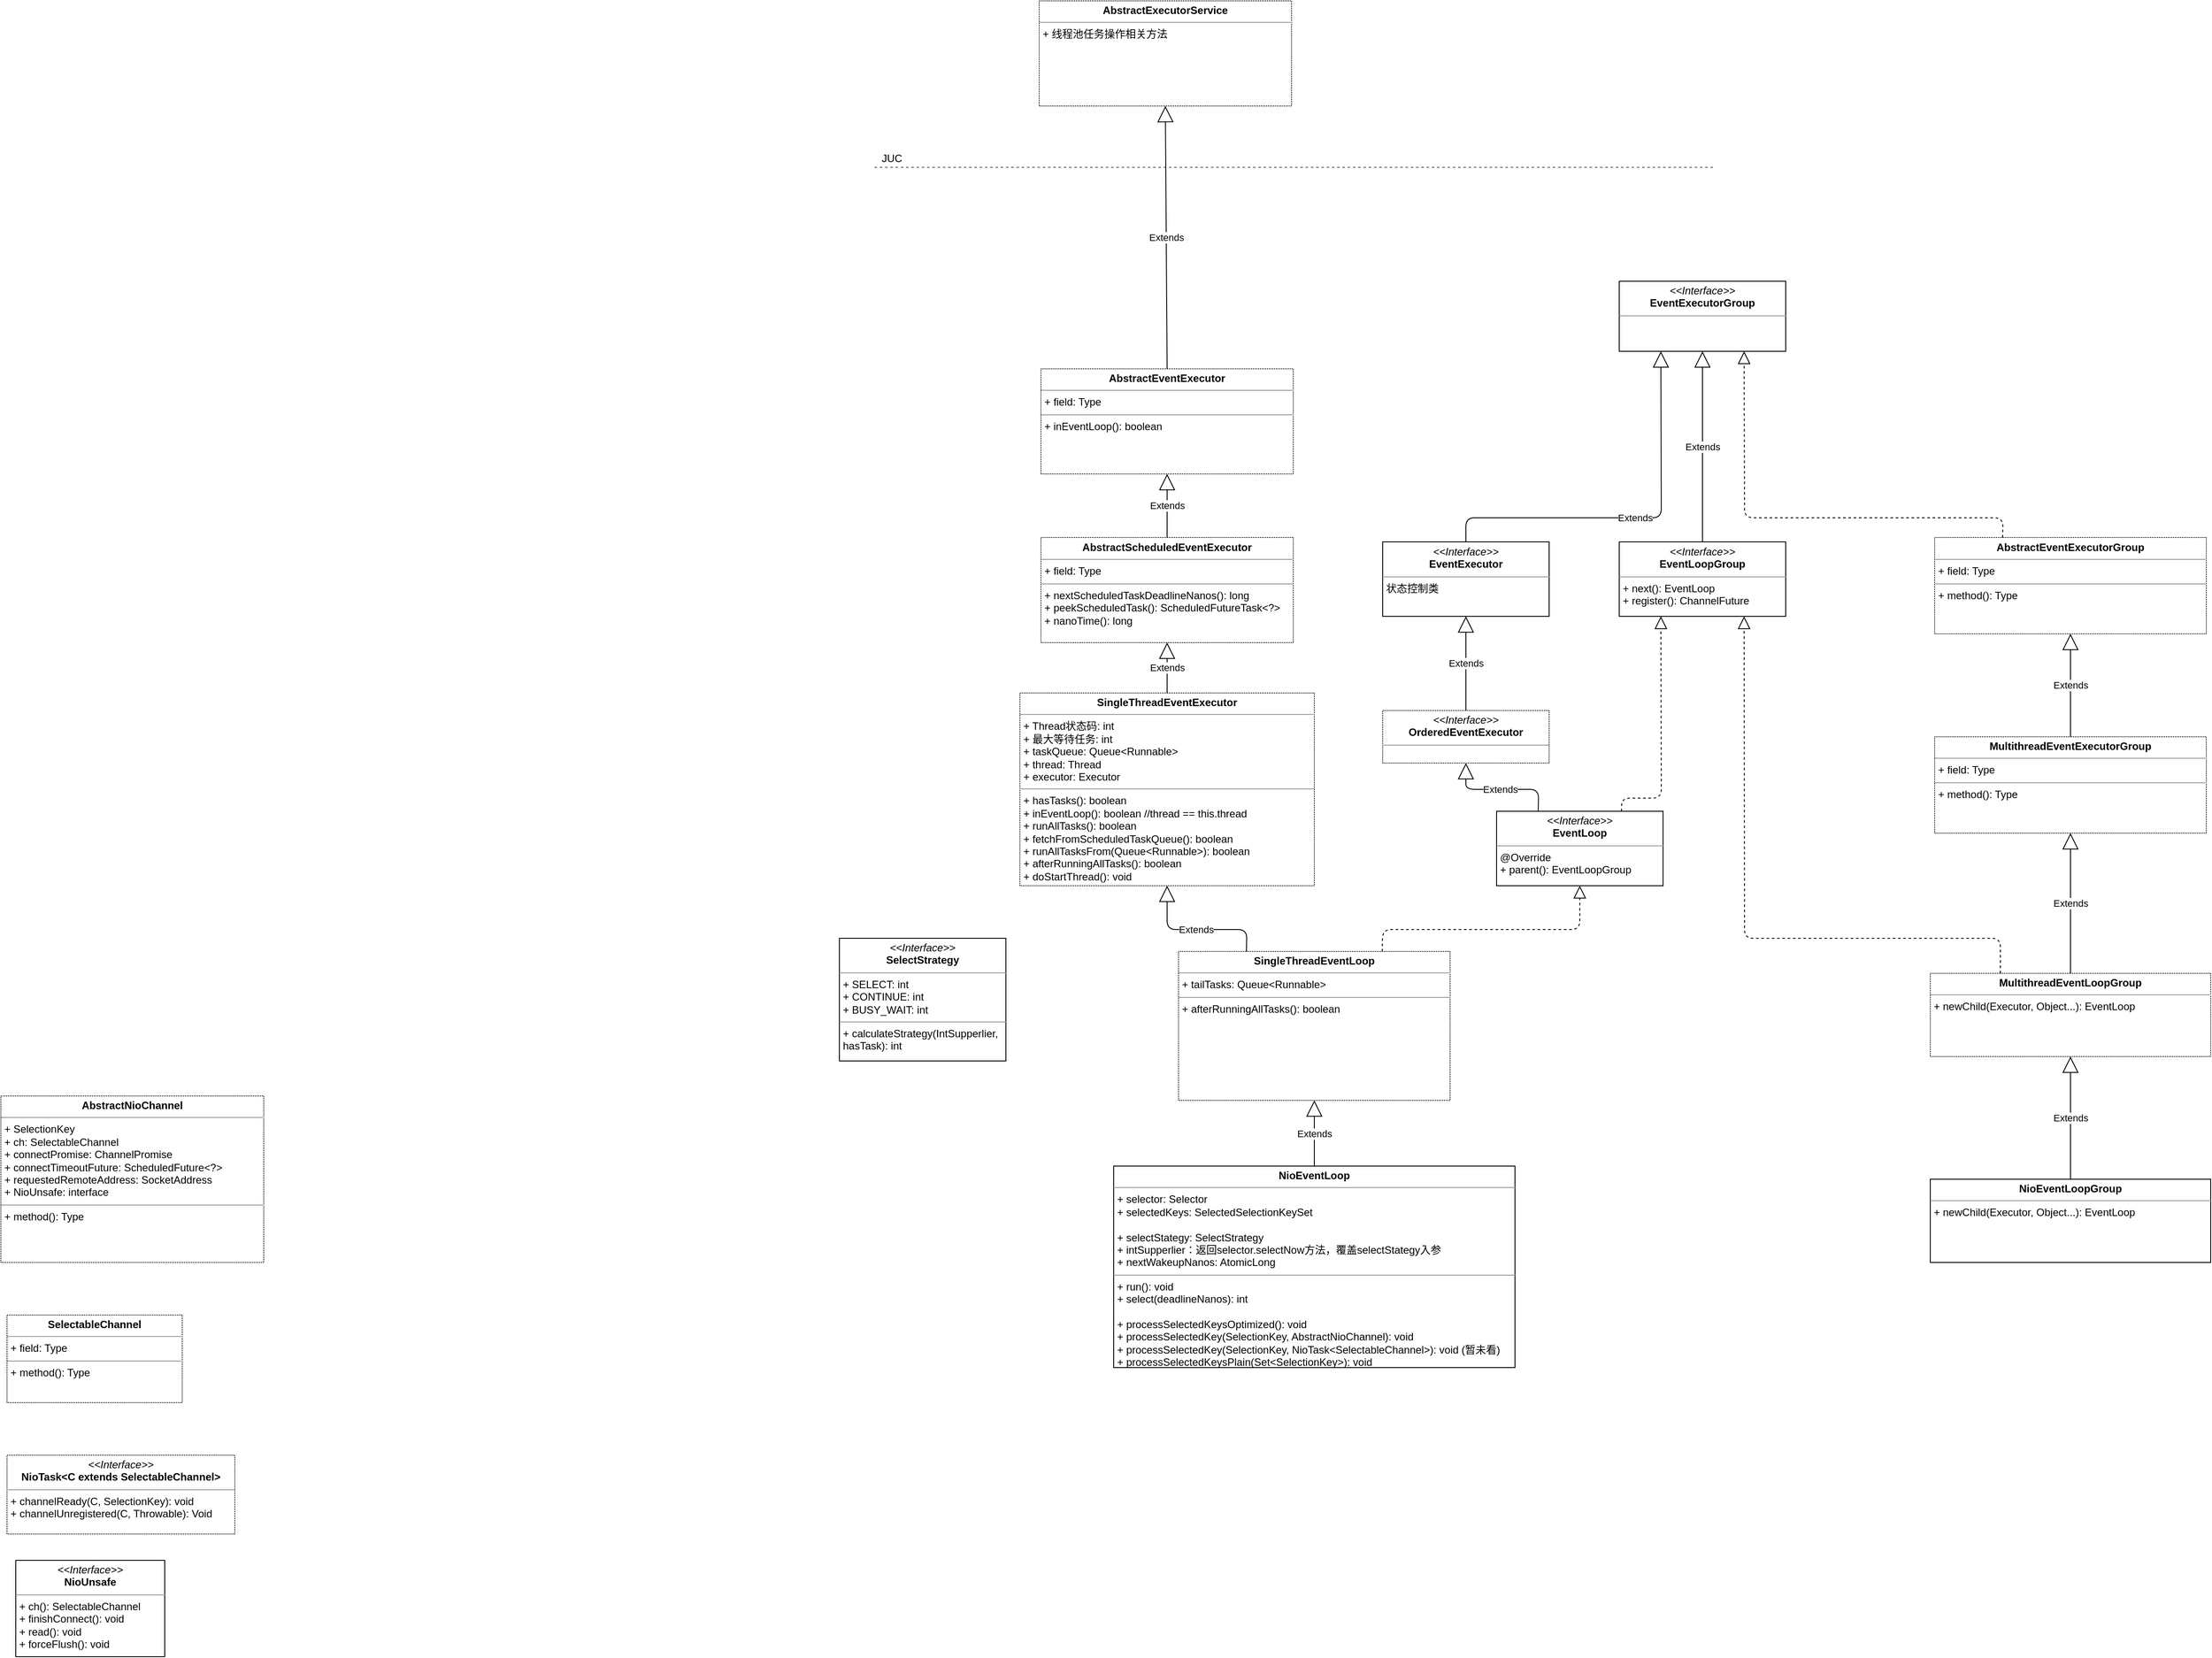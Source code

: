 <mxfile version="14.6.6" type="github" pages="2">
  <diagram id="DDf6Si7hI6gckKC9rxQ4" name="NioEventLoop">
    <mxGraphModel dx="2500" dy="2261" grid="1" gridSize="10" guides="1" tooltips="1" connect="1" arrows="1" fold="1" page="1" pageScale="1" pageWidth="827" pageHeight="1169" math="0" shadow="0">
      <root>
        <mxCell id="0" />
        <mxCell id="1" parent="0" />
        <mxCell id="Be-V4V3GPX-fZBKAhtMd-1" value="&lt;p style=&quot;margin: 0px ; margin-top: 4px ; text-align: center&quot;&gt;&lt;b&gt;SingleThreadEventExecutor&lt;/b&gt;&lt;/p&gt;&lt;hr size=&quot;1&quot;&gt;&lt;p style=&quot;margin: 0px ; margin-left: 4px&quot;&gt;+ Thread状态码: int&lt;/p&gt;&lt;p style=&quot;margin: 0px ; margin-left: 4px&quot;&gt;+ 最大等待任务: int&lt;/p&gt;&lt;p style=&quot;margin: 0px ; margin-left: 4px&quot;&gt;+ taskQueue: Queue&amp;lt;Runnable&amp;gt;&lt;/p&gt;&lt;p style=&quot;margin: 0px ; margin-left: 4px&quot;&gt;+ thread: Thread&lt;/p&gt;&lt;p style=&quot;margin: 0px ; margin-left: 4px&quot;&gt;+ executor: Executor&lt;/p&gt;&lt;hr size=&quot;1&quot;&gt;&lt;p style=&quot;margin: 0px ; margin-left: 4px&quot;&gt;+ hasTasks(): boolean&lt;/p&gt;&lt;p style=&quot;margin: 0px ; margin-left: 4px&quot;&gt;+ inEventLoop(): boolean //thread == this.thread&lt;/p&gt;&lt;p style=&quot;margin: 0px ; margin-left: 4px&quot;&gt;+ runAllTasks(): boolean&lt;/p&gt;&lt;p style=&quot;margin: 0px ; margin-left: 4px&quot;&gt;+ fetchFromScheduledTaskQueue(): boolean&lt;/p&gt;&lt;p style=&quot;margin: 0px ; margin-left: 4px&quot;&gt;+ runAllTasksFrom(Queue&amp;lt;Runnable&amp;gt;): boolean&lt;/p&gt;&lt;p style=&quot;margin: 0px ; margin-left: 4px&quot;&gt;+ afterRunningAllTasks(): boolean&lt;/p&gt;&lt;p style=&quot;margin: 0px ; margin-left: 4px&quot;&gt;+ doStartThread(): void&lt;/p&gt;" style="verticalAlign=top;align=left;overflow=fill;fontSize=12;fontFamily=Helvetica;html=1;dashed=1;dashPattern=1 1;" parent="1" vertex="1">
          <mxGeometry x="336" y="120" width="336" height="220" as="geometry" />
        </mxCell>
        <mxCell id="Zlzf69k-lu1rIVjhK5aO-1" value="&lt;p style=&quot;margin: 0px ; margin-top: 4px ; text-align: center&quot;&gt;&lt;b&gt;SingleThreadEventLoop&lt;/b&gt;&lt;/p&gt;&lt;hr size=&quot;1&quot;&gt;&lt;p style=&quot;margin: 0px ; margin-left: 4px&quot;&gt;+ tailTasks: Queue&amp;lt;Runnable&amp;gt;&lt;/p&gt;&lt;hr size=&quot;1&quot;&gt;&lt;p style=&quot;margin: 0px ; margin-left: 4px&quot;&gt;+ afterRunningAllTasks(): boolean&lt;/p&gt;" style="verticalAlign=top;align=left;overflow=fill;fontSize=12;fontFamily=Helvetica;html=1;dashed=1;dashPattern=1 1;" parent="1" vertex="1">
          <mxGeometry x="517" y="415" width="310" height="170" as="geometry" />
        </mxCell>
        <mxCell id="Zlzf69k-lu1rIVjhK5aO-2" value="&lt;p style=&quot;margin: 0px ; margin-top: 4px ; text-align: center&quot;&gt;&lt;i&gt;&amp;lt;&amp;lt;Interface&amp;gt;&amp;gt;&lt;/i&gt;&lt;br&gt;&lt;b&gt;EventLoop&lt;/b&gt;&lt;/p&gt;&lt;hr size=&quot;1&quot;&gt;&lt;p style=&quot;margin: 0px ; margin-left: 4px&quot;&gt;&lt;/p&gt;&lt;p style=&quot;margin: 0px ; margin-left: 4px&quot;&gt;@Override&lt;/p&gt;&lt;p style=&quot;margin: 0px ; margin-left: 4px&quot;&gt;+ parent(): EventLoopGroup&lt;br&gt;&lt;br&gt;&lt;/p&gt;" style="verticalAlign=top;align=left;overflow=fill;fontSize=12;fontFamily=Helvetica;html=1;" parent="1" vertex="1">
          <mxGeometry x="880" y="255" width="190" height="85" as="geometry" />
        </mxCell>
        <mxCell id="Zlzf69k-lu1rIVjhK5aO-3" value="&lt;p style=&quot;margin: 0px ; margin-top: 4px ; text-align: center&quot;&gt;&lt;i&gt;&amp;lt;&amp;lt;Interface&amp;gt;&amp;gt;&lt;/i&gt;&lt;br&gt;&lt;b&gt;EventLoopGroup&lt;/b&gt;&lt;/p&gt;&lt;hr size=&quot;1&quot;&gt;&lt;p style=&quot;margin: 0px ; margin-left: 4px&quot;&gt;&lt;/p&gt;&lt;p style=&quot;margin: 0px ; margin-left: 4px&quot;&gt;&lt;span&gt;+ next(): EventLoop&lt;/span&gt;&lt;br&gt;&lt;/p&gt;&lt;p style=&quot;margin: 0px ; margin-left: 4px&quot;&gt;&lt;span&gt;+ register(): ChannelFuture&lt;/span&gt;&lt;/p&gt;&lt;p style=&quot;margin: 0px ; margin-left: 4px&quot;&gt;&lt;br&gt;&lt;/p&gt;" style="verticalAlign=top;align=left;overflow=fill;fontSize=12;fontFamily=Helvetica;html=1;" parent="1" vertex="1">
          <mxGeometry x="1020" y="-52.5" width="190" height="85" as="geometry" />
        </mxCell>
        <mxCell id="Zlzf69k-lu1rIVjhK5aO-4" value="&lt;p style=&quot;margin: 0px ; margin-top: 4px ; text-align: center&quot;&gt;&lt;i&gt;&amp;lt;&amp;lt;Interface&amp;gt;&amp;gt;&lt;/i&gt;&lt;br&gt;&lt;b&gt;EventExecutor&lt;/b&gt;&lt;/p&gt;&lt;hr size=&quot;1&quot;&gt;&lt;p style=&quot;margin: 0px ; margin-left: 4px&quot;&gt;&lt;/p&gt;&lt;p style=&quot;margin: 0px ; margin-left: 4px&quot;&gt;状态控制类&lt;/p&gt;&lt;p style=&quot;margin: 0px ; margin-left: 4px&quot;&gt;&lt;br&gt;&lt;/p&gt;" style="verticalAlign=top;align=left;overflow=fill;fontSize=12;fontFamily=Helvetica;html=1;" parent="1" vertex="1">
          <mxGeometry x="750" y="-52.5" width="190" height="85" as="geometry" />
        </mxCell>
        <mxCell id="Zlzf69k-lu1rIVjhK5aO-5" value="Extends" style="endArrow=block;endSize=16;endFill=0;html=1;entryX=0.5;entryY=1;entryDx=0;entryDy=0;exitX=0.25;exitY=0;exitDx=0;exitDy=0;" parent="1" source="Zlzf69k-lu1rIVjhK5aO-1" target="Be-V4V3GPX-fZBKAhtMd-1" edge="1">
          <mxGeometry width="160" relative="1" as="geometry">
            <mxPoint x="672" y="410" as="sourcePoint" />
            <mxPoint x="780" y="210" as="targetPoint" />
            <Array as="points">
              <mxPoint x="595" y="390" />
              <mxPoint x="504" y="390" />
            </Array>
          </mxGeometry>
        </mxCell>
        <mxCell id="Zlzf69k-lu1rIVjhK5aO-6" value="" style="endArrow=block;dashed=1;endFill=0;endSize=12;html=1;exitX=0.75;exitY=0;exitDx=0;exitDy=0;entryX=0.5;entryY=1;entryDx=0;entryDy=0;" parent="1" source="Zlzf69k-lu1rIVjhK5aO-1" target="Zlzf69k-lu1rIVjhK5aO-2" edge="1">
          <mxGeometry width="160" relative="1" as="geometry">
            <mxPoint x="770" y="320" as="sourcePoint" />
            <mxPoint x="930" y="320" as="targetPoint" />
            <Array as="points">
              <mxPoint x="750" y="390" />
              <mxPoint x="975" y="390" />
            </Array>
          </mxGeometry>
        </mxCell>
        <mxCell id="Zlzf69k-lu1rIVjhK5aO-8" value="&lt;p style=&quot;margin: 0px ; margin-top: 4px ; text-align: center&quot;&gt;&lt;b&gt;NioEventLoop&lt;/b&gt;&lt;/p&gt;&lt;hr size=&quot;1&quot;&gt;&lt;p style=&quot;margin: 0px ; margin-left: 4px&quot;&gt;+ selector: Selector&lt;/p&gt;&lt;p style=&quot;margin: 0px ; margin-left: 4px&quot;&gt;+ selectedKeys: SelectedSelectionKeySet&lt;/p&gt;&lt;p style=&quot;margin: 0px ; margin-left: 4px&quot;&gt;&lt;br&gt;&lt;/p&gt;&lt;p style=&quot;margin: 0px ; margin-left: 4px&quot;&gt;+ selectStategy: SelectStrategy&lt;/p&gt;&lt;p style=&quot;margin: 0px ; margin-left: 4px&quot;&gt;+ intSupperlier：返回selector.selectNow方法，覆盖selectStategy入参&lt;/p&gt;&lt;p style=&quot;margin: 0px ; margin-left: 4px&quot;&gt;+ nextWakeupNanos: AtomicLong&lt;/p&gt;&lt;hr size=&quot;1&quot;&gt;&lt;p style=&quot;margin: 0px ; margin-left: 4px&quot;&gt;+ run(): void&lt;/p&gt;&lt;p style=&quot;margin: 0px ; margin-left: 4px&quot;&gt;+ select(deadlineNanos): int&lt;/p&gt;&lt;p style=&quot;margin: 0px ; margin-left: 4px&quot;&gt;&lt;br&gt;&lt;/p&gt;&lt;p style=&quot;margin: 0px ; margin-left: 4px&quot;&gt;+ processSelectedKeysOptimized(): void&lt;/p&gt;&lt;p style=&quot;margin: 0px ; margin-left: 4px&quot;&gt;+ processSelectedKey(SelectionKey, AbstractNioChannel): void&lt;/p&gt;&lt;p style=&quot;margin: 0px ; margin-left: 4px&quot;&gt;+ processSelectedKey(SelectionKey, NioTask&amp;lt;SelectableChannel&amp;gt;): void (暂未看)&lt;/p&gt;&lt;p style=&quot;margin: 0px ; margin-left: 4px&quot;&gt;+ processSelectedKeysPlain(Set&amp;lt;SelectionKey&amp;gt;): void&lt;/p&gt;" style="verticalAlign=top;align=left;overflow=fill;fontSize=12;fontFamily=Helvetica;html=1;" parent="1" vertex="1">
          <mxGeometry x="443" y="660" width="458" height="230" as="geometry" />
        </mxCell>
        <mxCell id="Zlzf69k-lu1rIVjhK5aO-9" value="Extends" style="endArrow=block;endSize=16;endFill=0;html=1;exitX=0.5;exitY=0;exitDx=0;exitDy=0;entryX=0.5;entryY=1;entryDx=0;entryDy=0;" parent="1" source="Zlzf69k-lu1rIVjhK5aO-8" target="Zlzf69k-lu1rIVjhK5aO-1" edge="1">
          <mxGeometry width="160" relative="1" as="geometry">
            <mxPoint x="500" y="610" as="sourcePoint" />
            <mxPoint x="660" y="610" as="targetPoint" />
          </mxGeometry>
        </mxCell>
        <mxCell id="Zlzf69k-lu1rIVjhK5aO-10" value="&lt;p style=&quot;margin: 0px ; margin-top: 4px ; text-align: center&quot;&gt;&lt;i&gt;&amp;lt;&amp;lt;Interface&amp;gt;&amp;gt;&lt;/i&gt;&lt;br&gt;&lt;b&gt;SelectStrategy&lt;/b&gt;&lt;/p&gt;&lt;hr size=&quot;1&quot;&gt;&lt;p style=&quot;margin: 0px ; margin-left: 4px&quot;&gt;+ SELECT: int&lt;br&gt;+ CONTINUE: int&lt;/p&gt;&lt;p style=&quot;margin: 0px ; margin-left: 4px&quot;&gt;+ BUSY_WAIT: int&lt;/p&gt;&lt;hr size=&quot;1&quot;&gt;&lt;p style=&quot;margin: 0px ; margin-left: 4px&quot;&gt;+ calculateStrategy(IntSupperlier,&lt;/p&gt;&lt;p style=&quot;margin: 0px ; margin-left: 4px&quot;&gt;hasTask): int&lt;br&gt;&lt;/p&gt;" style="verticalAlign=top;align=left;overflow=fill;fontSize=12;fontFamily=Helvetica;html=1;" parent="1" vertex="1">
          <mxGeometry x="130" y="400" width="190" height="140" as="geometry" />
        </mxCell>
        <mxCell id="Zlzf69k-lu1rIVjhK5aO-11" value="&lt;p style=&quot;margin: 0px ; margin-top: 4px ; text-align: center&quot;&gt;&lt;b&gt;AbstractScheduledEventExecutor&lt;/b&gt;&lt;/p&gt;&lt;hr size=&quot;1&quot;&gt;&lt;p style=&quot;margin: 0px ; margin-left: 4px&quot;&gt;+ field: Type&lt;/p&gt;&lt;hr size=&quot;1&quot;&gt;&lt;p style=&quot;margin: 0px ; margin-left: 4px&quot;&gt;+ nextScheduledTaskDeadlineNanos(): long&lt;/p&gt;&lt;p style=&quot;margin: 0px ; margin-left: 4px&quot;&gt;+ peekScheduledTask(): ScheduledFutureTask&amp;lt;?&amp;gt;&lt;/p&gt;&lt;p style=&quot;margin: 0px ; margin-left: 4px&quot;&gt;+ nanoTime(): long&lt;/p&gt;&lt;p style=&quot;margin: 0px ; margin-left: 4px&quot;&gt;&lt;br&gt;&lt;/p&gt;" style="verticalAlign=top;align=left;overflow=fill;fontSize=12;fontFamily=Helvetica;html=1;dashed=1;dashPattern=1 1;" parent="1" vertex="1">
          <mxGeometry x="360" y="-57.5" width="288" height="120" as="geometry" />
        </mxCell>
        <mxCell id="Zlzf69k-lu1rIVjhK5aO-13" value="&lt;p style=&quot;margin: 0px ; margin-top: 4px ; text-align: center&quot;&gt;&lt;b&gt;AbstractEventExecutor&lt;/b&gt;&lt;/p&gt;&lt;hr size=&quot;1&quot;&gt;&lt;p style=&quot;margin: 0px ; margin-left: 4px&quot;&gt;+ field: Type&lt;/p&gt;&lt;hr size=&quot;1&quot;&gt;&lt;p style=&quot;margin: 0px ; margin-left: 4px&quot;&gt;+ inEventLoop(): boolean&lt;/p&gt;" style="verticalAlign=top;align=left;overflow=fill;fontSize=12;fontFamily=Helvetica;html=1;dashed=1;dashPattern=1 1;" parent="1" vertex="1">
          <mxGeometry x="360" y="-250" width="288" height="120" as="geometry" />
        </mxCell>
        <mxCell id="Zlzf69k-lu1rIVjhK5aO-14" value="&lt;p style=&quot;margin: 0px ; margin-top: 4px ; text-align: center&quot;&gt;&lt;i&gt;&amp;lt;&amp;lt;Interface&amp;gt;&amp;gt;&lt;/i&gt;&lt;br&gt;&lt;b&gt;EventExecutorGroup&lt;/b&gt;&lt;/p&gt;&lt;hr size=&quot;1&quot;&gt;&lt;p style=&quot;margin: 0px ; margin-left: 4px&quot;&gt;&lt;br&gt;&lt;/p&gt;" style="verticalAlign=top;align=left;overflow=fill;fontSize=12;fontFamily=Helvetica;html=1;" parent="1" vertex="1">
          <mxGeometry x="1020" y="-350" width="190" height="80" as="geometry" />
        </mxCell>
        <mxCell id="Zlzf69k-lu1rIVjhK5aO-15" value="&lt;p style=&quot;margin: 0px ; margin-top: 4px ; text-align: center&quot;&gt;&lt;b&gt;AbstractExecutorService&lt;/b&gt;&lt;/p&gt;&lt;hr size=&quot;1&quot;&gt;&lt;p style=&quot;margin: 0px ; margin-left: 4px&quot;&gt;+ 线程池任务操作相关方法&lt;/p&gt;" style="verticalAlign=top;align=left;overflow=fill;fontSize=12;fontFamily=Helvetica;html=1;dashed=1;dashPattern=1 1;" parent="1" vertex="1">
          <mxGeometry x="358" y="-670" width="288" height="120" as="geometry" />
        </mxCell>
        <mxCell id="Zlzf69k-lu1rIVjhK5aO-16" value="" style="endArrow=none;dashed=1;html=1;fillColor=#f5f5f5;strokeColor=#666666;" parent="1" edge="1">
          <mxGeometry width="50" height="50" relative="1" as="geometry">
            <mxPoint x="170" y="-480" as="sourcePoint" />
            <mxPoint x="1130" y="-480" as="targetPoint" />
          </mxGeometry>
        </mxCell>
        <mxCell id="Zlzf69k-lu1rIVjhK5aO-17" value="JUC" style="text;html=1;strokeColor=none;fillColor=none;align=center;verticalAlign=middle;whiteSpace=wrap;rounded=0;" parent="1" vertex="1">
          <mxGeometry x="170" y="-500" width="40" height="20" as="geometry" />
        </mxCell>
        <mxCell id="Zlzf69k-lu1rIVjhK5aO-19" value="Extends" style="endArrow=block;endSize=16;endFill=0;html=1;exitX=0.5;exitY=0;exitDx=0;exitDy=0;entryX=0.5;entryY=1;entryDx=0;entryDy=0;" parent="1" source="Zlzf69k-lu1rIVjhK5aO-13" target="Zlzf69k-lu1rIVjhK5aO-15" edge="1">
          <mxGeometry width="160" relative="1" as="geometry">
            <mxPoint x="470" y="-460" as="sourcePoint" />
            <mxPoint x="630" y="-460" as="targetPoint" />
          </mxGeometry>
        </mxCell>
        <mxCell id="Zlzf69k-lu1rIVjhK5aO-20" value="Extends" style="endArrow=block;endSize=16;endFill=0;html=1;exitX=0.5;exitY=0;exitDx=0;exitDy=0;entryX=0.5;entryY=1;entryDx=0;entryDy=0;" parent="1" source="Be-V4V3GPX-fZBKAhtMd-1" target="Zlzf69k-lu1rIVjhK5aO-11" edge="1">
          <mxGeometry width="160" relative="1" as="geometry">
            <mxPoint x="512" y="410" as="sourcePoint" />
            <mxPoint x="512" y="320" as="targetPoint" />
          </mxGeometry>
        </mxCell>
        <mxCell id="Zlzf69k-lu1rIVjhK5aO-21" value="Extends" style="endArrow=block;endSize=16;endFill=0;html=1;exitX=0.5;exitY=0;exitDx=0;exitDy=0;entryX=0.5;entryY=1;entryDx=0;entryDy=0;" parent="1" source="Zlzf69k-lu1rIVjhK5aO-11" target="Zlzf69k-lu1rIVjhK5aO-13" edge="1">
          <mxGeometry width="160" relative="1" as="geometry">
            <mxPoint x="522" y="420" as="sourcePoint" />
            <mxPoint x="522" y="330" as="targetPoint" />
          </mxGeometry>
        </mxCell>
        <mxCell id="3vGNYZLkO1yV4LC2Xz1X-1" value="&lt;p style=&quot;margin: 0px ; margin-top: 4px ; text-align: center&quot;&gt;&lt;b&gt;AbstractNioChannel&lt;/b&gt;&lt;/p&gt;&lt;hr size=&quot;1&quot;&gt;&lt;p style=&quot;margin: 0px ; margin-left: 4px&quot;&gt;+ SelectionKey&lt;/p&gt;&lt;p style=&quot;margin: 0px ; margin-left: 4px&quot;&gt;+ ch: SelectableChannel&lt;/p&gt;&lt;p style=&quot;margin: 0px ; margin-left: 4px&quot;&gt;+ connectPromise: ChannelPromise&lt;/p&gt;&lt;p style=&quot;margin: 0px ; margin-left: 4px&quot;&gt;+ connectTimeoutFuture: ScheduledFuture&amp;lt;?&amp;gt;&lt;/p&gt;&lt;p style=&quot;margin: 0px ; margin-left: 4px&quot;&gt;+ requestedRemoteAddress: SocketAddress&lt;/p&gt;&lt;p style=&quot;margin: 0px ; margin-left: 4px&quot;&gt;+ NioUnsafe: interface&lt;/p&gt;&lt;hr size=&quot;1&quot;&gt;&lt;p style=&quot;margin: 0px ; margin-left: 4px&quot;&gt;+ method(): Type&lt;/p&gt;" style="verticalAlign=top;align=left;overflow=fill;fontSize=12;fontFamily=Helvetica;html=1;dashed=1;dashPattern=1 1;" parent="1" vertex="1">
          <mxGeometry x="-827" y="580" width="300" height="190" as="geometry" />
        </mxCell>
        <mxCell id="mLZd_gFcnLGiPh0xzBFw-1" value="&lt;p style=&quot;margin: 0px ; margin-top: 4px ; text-align: center&quot;&gt;&lt;i&gt;&amp;lt;&amp;lt;Interface&amp;gt;&amp;gt;&lt;/i&gt;&lt;br&gt;&lt;b&gt;NioUnsafe&lt;/b&gt;&lt;/p&gt;&lt;hr size=&quot;1&quot;&gt;&lt;p style=&quot;margin: 0px ; margin-left: 4px&quot;&gt;+ ch(): SelectableChannel&lt;br&gt;+ finishConnect(): void&lt;/p&gt;&lt;p style=&quot;margin: 0px ; margin-left: 4px&quot;&gt;+ read(): void&lt;/p&gt;&lt;p style=&quot;margin: 0px ; margin-left: 4px&quot;&gt;+ forceFlush(): void&lt;/p&gt;" style="verticalAlign=top;align=left;overflow=fill;fontSize=12;fontFamily=Helvetica;html=1;" parent="1" vertex="1">
          <mxGeometry x="-810" y="1110" width="170" height="110" as="geometry" />
        </mxCell>
        <mxCell id="JGBUPyrE6SJgA9BxXM_N-1" value="&lt;p style=&quot;margin: 0px ; margin-top: 4px ; text-align: center&quot;&gt;&lt;b&gt;SelectableChannel&lt;/b&gt;&lt;/p&gt;&lt;hr size=&quot;1&quot;&gt;&lt;p style=&quot;margin: 0px ; margin-left: 4px&quot;&gt;+ field: Type&lt;/p&gt;&lt;hr size=&quot;1&quot;&gt;&lt;p style=&quot;margin: 0px ; margin-left: 4px&quot;&gt;+ method(): Type&lt;/p&gt;" style="verticalAlign=top;align=left;overflow=fill;fontSize=12;fontFamily=Helvetica;html=1;dashed=1;dashPattern=1 1;" parent="1" vertex="1">
          <mxGeometry x="-820" y="830" width="200" height="100" as="geometry" />
        </mxCell>
        <mxCell id="JGBUPyrE6SJgA9BxXM_N-2" value="&lt;p style=&quot;margin: 0px ; margin-top: 4px ; text-align: center&quot;&gt;&lt;i&gt;&amp;lt;&amp;lt;Interface&amp;gt;&amp;gt;&lt;/i&gt;&lt;br&gt;&lt;b&gt;NioTask&amp;lt;C extends SelectableChannel&amp;gt;&lt;/b&gt;&lt;/p&gt;&lt;hr size=&quot;1&quot;&gt;&lt;p style=&quot;margin: 0px ; margin-left: 4px&quot;&gt;+ channelReady(C, SelectionKey): void&lt;br&gt;+ channelUnregistered(C, Throwable): Void&lt;/p&gt;" style="verticalAlign=top;align=left;overflow=fill;fontSize=12;fontFamily=Helvetica;html=1;dashed=1;dashPattern=1 1;" parent="1" vertex="1">
          <mxGeometry x="-820" y="990" width="260" height="90" as="geometry" />
        </mxCell>
        <mxCell id="XdHo_JYSF3nscPaMC1JQ-1" value="&lt;p style=&quot;margin: 0px ; margin-top: 4px ; text-align: center&quot;&gt;&lt;b&gt;NioEventLoopGroup&lt;/b&gt;&lt;/p&gt;&lt;hr size=&quot;1&quot;&gt;&lt;p style=&quot;margin: 0px ; margin-left: 4px&quot;&gt;+ newChild(Executor, Object...): EventLoop&lt;/p&gt;" style="verticalAlign=top;align=left;overflow=fill;fontSize=12;fontFamily=Helvetica;html=1;" vertex="1" parent="1">
          <mxGeometry x="1375" y="675" width="320" height="95" as="geometry" />
        </mxCell>
        <mxCell id="XdHo_JYSF3nscPaMC1JQ-2" value="&lt;p style=&quot;margin: 0px ; margin-top: 4px ; text-align: center&quot;&gt;&lt;b&gt;MultithreadEventLoopGroup&lt;/b&gt;&lt;/p&gt;&lt;hr size=&quot;1&quot;&gt;&lt;p style=&quot;margin: 0px ; margin-left: 4px&quot;&gt;+ newChild(Executor, Object...): EventLoop&lt;/p&gt;" style="verticalAlign=top;align=left;overflow=fill;fontSize=12;fontFamily=Helvetica;html=1;dashed=1;dashPattern=1 1;" vertex="1" parent="1">
          <mxGeometry x="1375" y="440" width="320" height="95" as="geometry" />
        </mxCell>
        <mxCell id="XdHo_JYSF3nscPaMC1JQ-4" value="&lt;p style=&quot;margin: 0px ; margin-top: 4px ; text-align: center&quot;&gt;&lt;b&gt;MultithreadEventExecutorGroup&lt;/b&gt;&lt;/p&gt;&lt;hr size=&quot;1&quot;&gt;&lt;p style=&quot;margin: 0px ; margin-left: 4px&quot;&gt;+ field: Type&lt;/p&gt;&lt;hr size=&quot;1&quot;&gt;&lt;p style=&quot;margin: 0px ; margin-left: 4px&quot;&gt;+ method(): Type&lt;/p&gt;" style="verticalAlign=top;align=left;overflow=fill;fontSize=12;fontFamily=Helvetica;html=1;dashed=1;dashPattern=1 1;" vertex="1" parent="1">
          <mxGeometry x="1380" y="170" width="310" height="110" as="geometry" />
        </mxCell>
        <mxCell id="XdHo_JYSF3nscPaMC1JQ-5" value="Extends" style="endArrow=block;endSize=16;endFill=0;html=1;exitX=0.5;exitY=0;exitDx=0;exitDy=0;entryX=0.5;entryY=1;entryDx=0;entryDy=0;" edge="1" parent="1" source="XdHo_JYSF3nscPaMC1JQ-2" target="XdHo_JYSF3nscPaMC1JQ-4">
          <mxGeometry width="160" relative="1" as="geometry">
            <mxPoint x="1230" y="150" as="sourcePoint" />
            <mxPoint x="1390" y="150" as="targetPoint" />
          </mxGeometry>
        </mxCell>
        <mxCell id="XdHo_JYSF3nscPaMC1JQ-6" value="&lt;p style=&quot;margin: 0px ; margin-top: 4px ; text-align: center&quot;&gt;&lt;b&gt;AbstractEventExecutorGroup&lt;/b&gt;&lt;/p&gt;&lt;hr size=&quot;1&quot;&gt;&lt;p style=&quot;margin: 0px ; margin-left: 4px&quot;&gt;+ field: Type&lt;/p&gt;&lt;hr size=&quot;1&quot;&gt;&lt;p style=&quot;margin: 0px ; margin-left: 4px&quot;&gt;+ method(): Type&lt;/p&gt;" style="verticalAlign=top;align=left;overflow=fill;fontSize=12;fontFamily=Helvetica;html=1;dashed=1;dashPattern=1 1;" vertex="1" parent="1">
          <mxGeometry x="1380" y="-57.5" width="310" height="110" as="geometry" />
        </mxCell>
        <mxCell id="XdHo_JYSF3nscPaMC1JQ-7" value="Extends" style="endArrow=block;endSize=16;endFill=0;html=1;exitX=0.5;exitY=0;exitDx=0;exitDy=0;entryX=0.5;entryY=1;entryDx=0;entryDy=0;" edge="1" parent="1" source="XdHo_JYSF3nscPaMC1JQ-4" target="XdHo_JYSF3nscPaMC1JQ-6">
          <mxGeometry width="160" relative="1" as="geometry">
            <mxPoint x="1220" y="-10" as="sourcePoint" />
            <mxPoint x="1380" y="-10" as="targetPoint" />
          </mxGeometry>
        </mxCell>
        <mxCell id="XdHo_JYSF3nscPaMC1JQ-10" value="Extends" style="endArrow=block;endSize=16;endFill=0;html=1;exitX=0.5;exitY=0;exitDx=0;exitDy=0;entryX=0.5;entryY=1;entryDx=0;entryDy=0;" edge="1" parent="1" source="XdHo_JYSF3nscPaMC1JQ-1" target="XdHo_JYSF3nscPaMC1JQ-2">
          <mxGeometry width="160" relative="1" as="geometry">
            <mxPoint x="1170" y="640" as="sourcePoint" />
            <mxPoint x="1330" y="640" as="targetPoint" />
          </mxGeometry>
        </mxCell>
        <mxCell id="XdHo_JYSF3nscPaMC1JQ-11" value="&lt;p style=&quot;margin: 0px ; margin-top: 4px ; text-align: center&quot;&gt;&lt;i&gt;&amp;lt;&amp;lt;Interface&amp;gt;&amp;gt;&lt;/i&gt;&lt;br&gt;&lt;b&gt;OrderedEventExecutor&lt;/b&gt;&lt;/p&gt;&lt;hr size=&quot;1&quot;&gt;&lt;p style=&quot;margin: 0px ; margin-left: 4px&quot;&gt;&lt;br&gt;&lt;/p&gt;" style="verticalAlign=top;align=left;overflow=fill;fontSize=12;fontFamily=Helvetica;html=1;dashed=1;dashPattern=1 1;" vertex="1" parent="1">
          <mxGeometry x="750" y="140" width="190" height="60" as="geometry" />
        </mxCell>
        <mxCell id="XdHo_JYSF3nscPaMC1JQ-12" value="Extends" style="endArrow=block;endSize=16;endFill=0;html=1;exitX=0.25;exitY=0;exitDx=0;exitDy=0;entryX=0.5;entryY=1;entryDx=0;entryDy=0;" edge="1" parent="1" source="Zlzf69k-lu1rIVjhK5aO-2" target="XdHo_JYSF3nscPaMC1JQ-11">
          <mxGeometry width="160" relative="1" as="geometry">
            <mxPoint x="1010" y="200" as="sourcePoint" />
            <mxPoint x="1170" y="200" as="targetPoint" />
            <Array as="points">
              <mxPoint x="928" y="230" />
              <mxPoint x="845" y="230" />
            </Array>
          </mxGeometry>
        </mxCell>
        <mxCell id="XdHo_JYSF3nscPaMC1JQ-14" value="Extends" style="endArrow=block;endSize=16;endFill=0;html=1;exitX=0.5;exitY=0;exitDx=0;exitDy=0;entryX=0.5;entryY=1;entryDx=0;entryDy=0;" edge="1" parent="1" source="XdHo_JYSF3nscPaMC1JQ-11" target="Zlzf69k-lu1rIVjhK5aO-4">
          <mxGeometry width="160" relative="1" as="geometry">
            <mxPoint x="890" y="110" as="sourcePoint" />
            <mxPoint x="1050" y="110" as="targetPoint" />
          </mxGeometry>
        </mxCell>
        <mxCell id="XdHo_JYSF3nscPaMC1JQ-15" value="" style="endArrow=block;dashed=1;endFill=0;endSize=12;html=1;exitX=0.75;exitY=0;exitDx=0;exitDy=0;entryX=0.25;entryY=1;entryDx=0;entryDy=0;" edge="1" parent="1" source="Zlzf69k-lu1rIVjhK5aO-2" target="Zlzf69k-lu1rIVjhK5aO-3">
          <mxGeometry width="160" relative="1" as="geometry">
            <mxPoint x="1050" y="190" as="sourcePoint" />
            <mxPoint x="1210" y="190" as="targetPoint" />
            <Array as="points">
              <mxPoint x="1023" y="240" />
              <mxPoint x="1068" y="240" />
            </Array>
          </mxGeometry>
        </mxCell>
        <mxCell id="XdHo_JYSF3nscPaMC1JQ-16" value="Extends" style="endArrow=block;endSize=16;endFill=0;html=1;exitX=0.5;exitY=0;exitDx=0;exitDy=0;entryX=0.25;entryY=1;entryDx=0;entryDy=0;" edge="1" parent="1" source="Zlzf69k-lu1rIVjhK5aO-4" target="Zlzf69k-lu1rIVjhK5aO-14">
          <mxGeometry width="160" relative="1" as="geometry">
            <mxPoint x="870" y="-100" as="sourcePoint" />
            <mxPoint x="1030" y="-100" as="targetPoint" />
            <Array as="points">
              <mxPoint x="845" y="-80" />
              <mxPoint x="1068" y="-80" />
            </Array>
          </mxGeometry>
        </mxCell>
        <mxCell id="XdHo_JYSF3nscPaMC1JQ-17" value="Extends" style="endArrow=block;endSize=16;endFill=0;html=1;exitX=0.5;exitY=0;exitDx=0;exitDy=0;entryX=0.5;entryY=1;entryDx=0;entryDy=0;" edge="1" parent="1" source="Zlzf69k-lu1rIVjhK5aO-3" target="Zlzf69k-lu1rIVjhK5aO-14">
          <mxGeometry width="160" relative="1" as="geometry">
            <mxPoint x="1120" y="-120" as="sourcePoint" />
            <mxPoint x="1280" y="-120" as="targetPoint" />
          </mxGeometry>
        </mxCell>
        <mxCell id="XdHo_JYSF3nscPaMC1JQ-19" value="" style="endArrow=block;dashed=1;endFill=0;endSize=12;html=1;exitX=0.25;exitY=0;exitDx=0;exitDy=0;entryX=0.75;entryY=1;entryDx=0;entryDy=0;" edge="1" parent="1" source="XdHo_JYSF3nscPaMC1JQ-2" target="Zlzf69k-lu1rIVjhK5aO-3">
          <mxGeometry width="160" relative="1" as="geometry">
            <mxPoint x="1250" y="270" as="sourcePoint" />
            <mxPoint x="1410" y="270" as="targetPoint" />
            <Array as="points">
              <mxPoint x="1455" y="400" />
              <mxPoint x="1163" y="400" />
            </Array>
          </mxGeometry>
        </mxCell>
        <mxCell id="XdHo_JYSF3nscPaMC1JQ-20" value="" style="endArrow=block;dashed=1;endFill=0;endSize=12;html=1;exitX=0.25;exitY=0;exitDx=0;exitDy=0;entryX=0.75;entryY=1;entryDx=0;entryDy=0;" edge="1" parent="1" source="XdHo_JYSF3nscPaMC1JQ-6" target="Zlzf69k-lu1rIVjhK5aO-14">
          <mxGeometry width="160" relative="1" as="geometry">
            <mxPoint x="1310" y="-160" as="sourcePoint" />
            <mxPoint x="1470" y="-160" as="targetPoint" />
            <Array as="points">
              <mxPoint x="1458" y="-80" />
              <mxPoint x="1163" y="-80" />
            </Array>
          </mxGeometry>
        </mxCell>
      </root>
    </mxGraphModel>
  </diagram>
  <diagram id="5Yc4WM7t3tE4-5V1ifpO" name="java.nio">
    <mxGraphModel dx="1422" dy="928" grid="1" gridSize="10" guides="1" tooltips="1" connect="1" arrows="1" fold="1" page="1" pageScale="1" pageWidth="827" pageHeight="1169" math="0" shadow="0">
      <root>
        <mxCell id="OGTiTm5KFj0ApmbGfk22-0" />
        <mxCell id="OGTiTm5KFj0ApmbGfk22-1" parent="OGTiTm5KFj0ApmbGfk22-0" />
      </root>
    </mxGraphModel>
  </diagram>
</mxfile>
